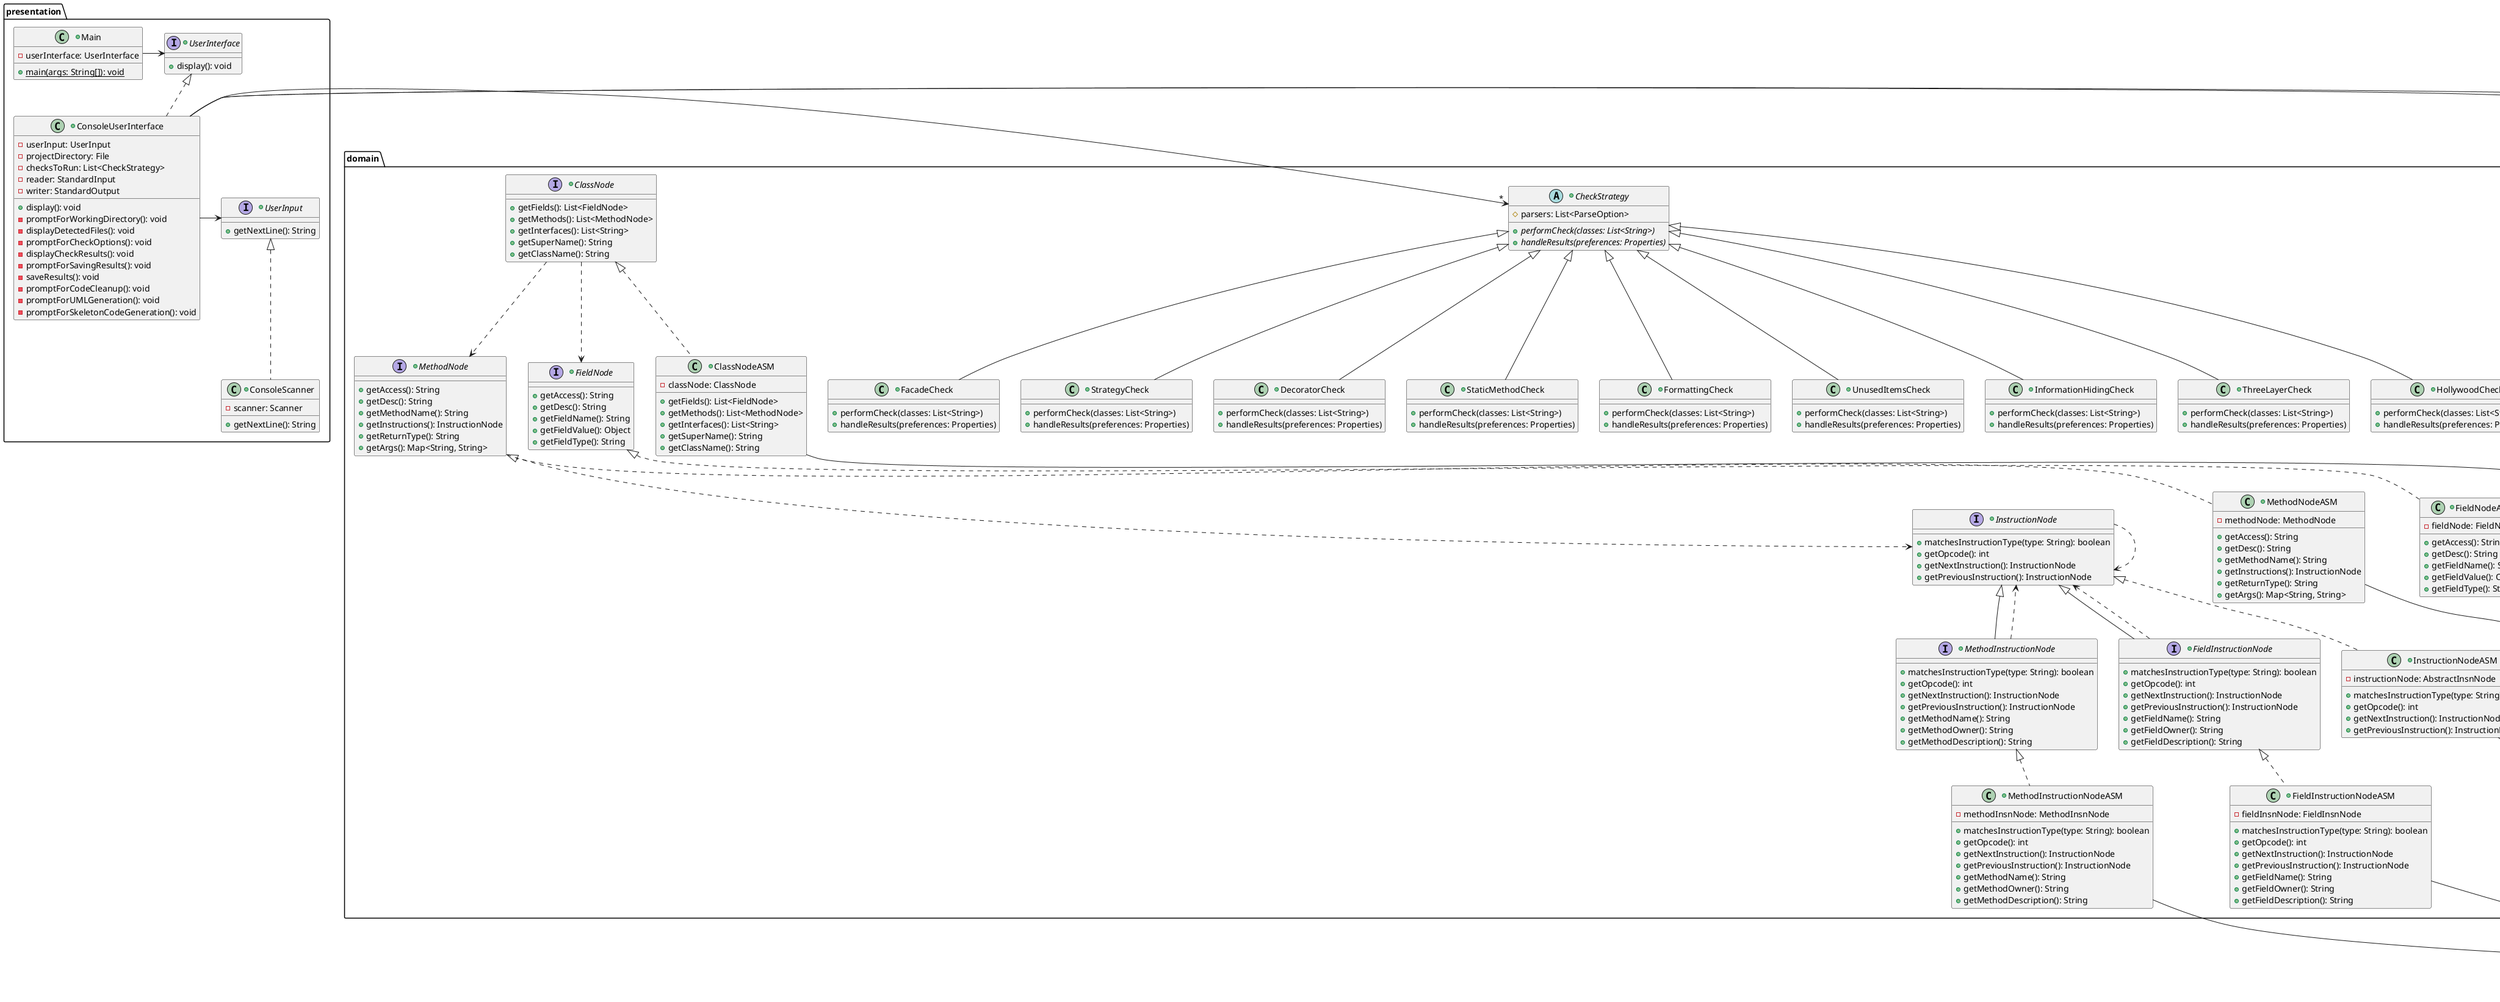 @startuml
package presentation {
    +class Main {
        -userInterface: UserInterface
        +{static} main(args: String[]): void
    }
    +interface UserInterface {
        +display(): void
    }
    +interface UserInput {
        +getNextLine(): String
    }
    +class ConsoleUserInterface implements UserInterface {
        -userInput: UserInput
        -projectDirectory: File
        -checksToRun: List<CheckStrategy>
        -reader: StandardInput
        -writer: StandardOutput
        +display(): void
        -promptForWorkingDirectory(): void
        -displayDetectedFiles(): void
        -promptForCheckOptions(): void
        -displayCheckResults(): void
        -promptForSavingResults(): void
        -saveResults(): void
        -promptForCodeCleanup(): void
        -promptForUMLGeneration(): void
        -promptForSkeletonCodeGeneration(): void
    }
    +class ConsoleScanner implements UserInput {
        -scanner: Scanner
        +getNextLine(): String
    }

    Main -> UserInterface
    ConsoleUserInterface -> UserInput
}
ConsoleUserInterface -> "*" domain.CheckStrategy
ConsoleUserInterface -> "*" datasource.StandardInput
ConsoleUserInterface -> "*" datasource.StandardOutput

package domain {
    +interface ClassNode {
        +getFields(): List<FieldNode>
        +getMethods(): List<MethodNode>
        +getInterfaces(): List<String>
        +getSuperName(): String
        +getClassName(): String
    }
    +interface FieldNode {
        +getAccess(): String
        +getDesc(): String
        +getFieldName(): String
        +getFieldValue(): Object
        +getFieldType(): String
    }
    +interface MethodNode {
        +getAccess(): String
        +getDesc(): String
        +getMethodName(): String
        +getInstructions(): InstructionNode
        +getReturnType(): String
        +getArgs(): Map<String, String>
    }
    +interface InstructionNode {
        +matchesInstructionType(type: String): boolean
        +getOpcode(): int
        +getNextInstruction(): InstructionNode
        +getPreviousInstruction(): InstructionNode
    }
    +interface MethodInstructionNode {
        +matchesInstructionType(type: String): boolean
        +getOpcode(): int
        +getNextInstruction(): InstructionNode
        +getPreviousInstruction(): InstructionNode
        +getMethodName(): String
        +getMethodOwner(): String
        +getMethodDescription(): String
    }
    +interface FieldInstructionNode {
        +matchesInstructionType(type: String): boolean
        +getOpcode(): int
        +getNextInstruction(): InstructionNode
        +getPreviousInstruction(): InstructionNode
        +getFieldName(): String
        +getFieldOwner(): String
        +getFieldDescription(): String
    }

    MethodInstructionNode -u-|> InstructionNode
    FieldInstructionNode -u-|> InstructionNode
    ClassNode .d.> FieldNode
    ClassNode .d.> MethodNode
    MethodInstructionNode .d.> InstructionNode
    InstructionNode ..> InstructionNode
    MethodNode .d.> InstructionNode
    FieldInstructionNode .u.> InstructionNode

    +class ClassNodeASM {
        -classNode: ClassNode
        +getFields(): List<FieldNode>
        +getMethods(): List<MethodNode>
        +getInterfaces(): List<String>
        +getSuperName(): String
        +getClassName(): String
    }
    +class MethodNodeASM {
        -methodNode: MethodNode
        +getAccess(): String
        +getDesc(): String
        +getMethodName(): String
        +getInstructions(): InstructionNode
        +getReturnType(): String
        +getArgs(): Map<String, String>
    }
    +class FieldNodeASM {
        -fieldNode: FieldNode
        +getAccess(): String
        +getDesc(): String
        +getFieldName(): String
        +getFieldValue(): Object
        +getFieldType(): String
    }
    +class InstructionNodeASM {
        -instructionNode: AbstractInsnNode
        +matchesInstructionType(type: String): boolean
        +getOpcode(): int
        +getNextInstruction(): InstructionNode
        +getPreviousInstruction(): InstructionNode
    }
    +class MethodInstructionNodeASM {
        -methodInsnNode: MethodInsnNode
        +matchesInstructionType(type: String): boolean
        +getOpcode(): int
        +getNextInstruction(): InstructionNode
        +getPreviousInstruction(): InstructionNode
        +getMethodName(): String
        +getMethodOwner(): String
        +getMethodDescription(): String
    }
    +class FieldInstructionNodeASM {
        -fieldInsnNode: FieldInsnNode
        +matchesInstructionType(type: String): boolean
        +getOpcode(): int
        +getNextInstruction(): InstructionNode
        +getPreviousInstruction(): InstructionNode
        +getFieldName(): String
        +getFieldOwner(): String
        +getFieldDescription(): String
    }

    ClassNodeASM .u.|> ClassNode
    MethodNodeASM .u.|> MethodNode
    FieldNodeASM .u.|> FieldNode
    InstructionNodeASM .u.|> InstructionNode
    MethodInstructionNodeASM .u.|> MethodInstructionNode
    FieldInstructionNodeASM .u.|> FieldInstructionNode

    +abstract class CheckStrategy {
        #parsers: List<ParseOption>
        +{abstract} performCheck(classes: List<String>)
        +{abstract} handleResults(preferences: Properties)
    }
    +class StaticMethodCheck {
        +performCheck(classes: List<String>)
        +handleResults(preferences: Properties)
    }
    +class FormattingCheck {
        +performCheck(classes: List<String>)
        +handleResults(preferences: Properties)
    }
    +class UnusedItemsCheck {
        +performCheck(classes: List<String>)
        +handleResults(preferences: Properties)
    }
    +class InformationHidingCheck {
        +performCheck(classes: List<String>)
        +handleResults(preferences: Properties)
    }
    +class ThreeLayerCheck {
        +performCheck(classes: List<String>)
        +handleResults(preferences: Properties)
    }
    +class HollywoodCheck {
        +performCheck(classes: List<String>)
        +handleResults(preferences: Properties)
    }
    +class FacadeCheck {
        +performCheck(classes: List<String>)
        +handleResults(preferences: Properties)
    }
    +class StrategyCheck {
        +performCheck(classes: List<String>)
        +handleResults(preferences: Properties)
    }
    +class DecoratorCheck {
        +performCheck(classes: List<String>)
        +handleResults(preferences: Properties)
    }

    InformationHidingCheck -u-|> CheckStrategy
    ThreeLayerCheck -u-|> CheckStrategy
    HollywoodCheck -u-|> CheckStrategy
    UnusedItemsCheck -u-|> CheckStrategy
    FormattingCheck -u-|> CheckStrategy
    StaticMethodCheck -u-|> CheckStrategy
    FacadeCheck -u-|> CheckStrategy
    StrategyCheck -u-|> CheckStrategy
    DecoratorCheck -u-|> CheckStrategy
}
package datasource {
    +interface StandardOutput {
        +write(): void
    }
    +class FileOutput {
        -filepath: String
        -bufferedWriter: BufferedWriter
        +ConsoleOutput(fp: String)
        {method} // interface methods...
    }
    +interface StandardInput {
        +nextLine(): String
        +hasNext(): boolean
        +nextInt(): int
        +next(): String
    }
    +class ConsoleInput {
        -scan: Scanner
        -fileStream: FileInputStream
        +ConsoleInput(fs: FileInputStream)
        {method} // interface methods...
    }

    ConsoleInput .u.|> StandardInput
    FileOutput .u.|> StandardOutput
}

package asm {
    package tree {
        +class asm.tree.ClassNode {
        }
        +class asm.tree.MethodNode {
        }
        +class asm.tree.FieldNode {
        }
        +class asm.tree.AbstractInsnNode {
        }
        +class asm.tree.FieldInsnNode {
        }
        +class asm.tree.MethodInsnNode {
        }

        asm.tree.MethodInsnNode -u-|> asm.tree.AbstractInsnNode
        asm.tree.FieldInsnNode -u-|> asm.tree.AbstractInsnNode
        asm.tree.ClassNode -d-> "*" asm.tree.FieldNode
        asm.tree.ClassNode -d-> "*" asm.tree.MethodNode
        asm.tree.MethodNode -d-> "*" asm.tree.AbstractInsnNode
    }
}

ClassNodeASM --> asm.tree.ClassNode
FieldNodeASM --> asm.tree.FieldNode
MethodNodeASM --> asm.tree.MethodNode
InstructionNodeASM --> asm.tree.AbstractInsnNode
MethodInstructionNodeASM --> asm.tree.MethodInsnNode
FieldInstructionNodeASM --> asm.tree.FieldInsnNode
@enduml
